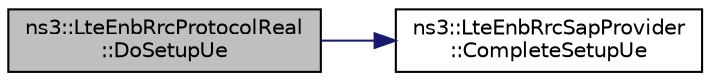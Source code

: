 digraph "ns3::LteEnbRrcProtocolReal::DoSetupUe"
{
 // LATEX_PDF_SIZE
  edge [fontname="Helvetica",fontsize="10",labelfontname="Helvetica",labelfontsize="10"];
  node [fontname="Helvetica",fontsize="10",shape=record];
  rankdir="LR";
  Node1 [label="ns3::LteEnbRrcProtocolReal\l::DoSetupUe",height=0.2,width=0.4,color="black", fillcolor="grey75", style="filled", fontcolor="black",tooltip="Setup UE function."];
  Node1 -> Node2 [color="midnightblue",fontsize="10",style="solid",fontname="Helvetica"];
  Node2 [label="ns3::LteEnbRrcSapProvider\l::CompleteSetupUe",height=0.2,width=0.4,color="black", fillcolor="white", style="filled",URL="$classns3_1_1_lte_enb_rrc_sap_provider.html#acc43a1e7e8a4a6f5e6645066e9253060",tooltip="Complete setup UE function."];
}
